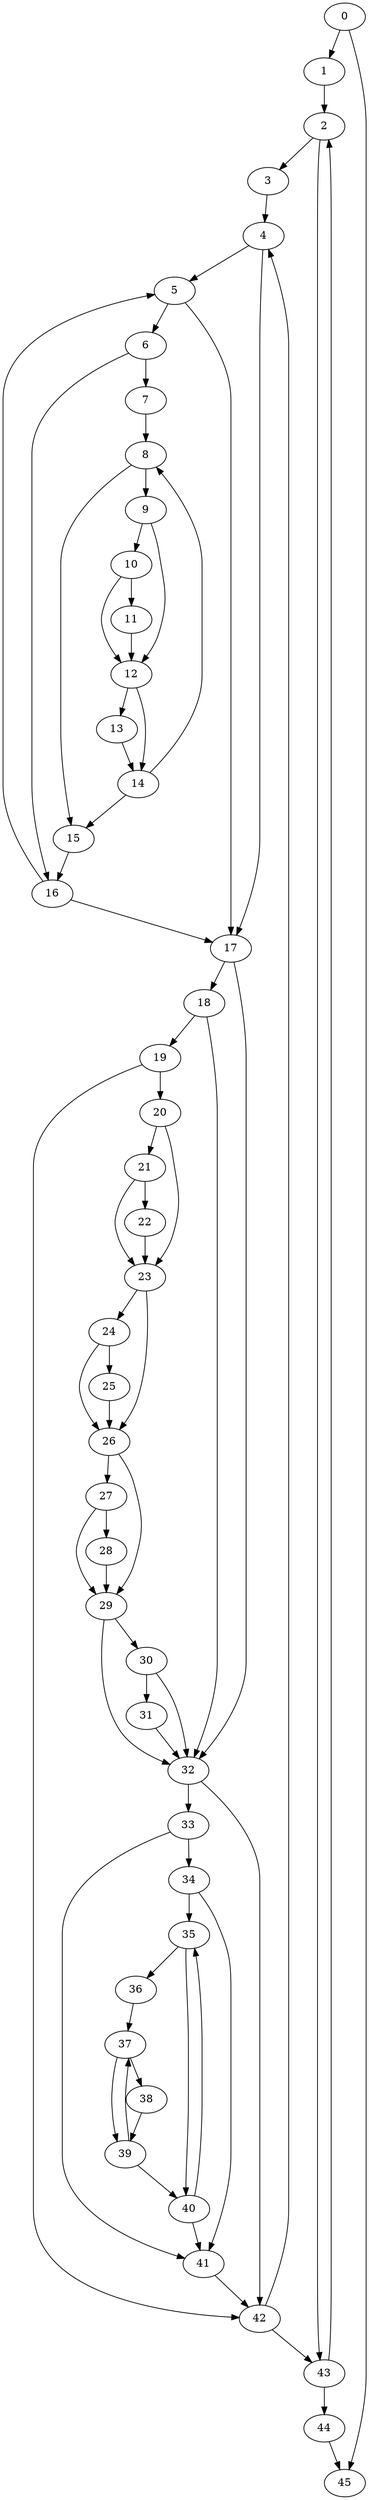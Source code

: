 digraph {
	0
	1
	2
	3
	4
	5
	6
	7
	8
	9
	10
	11
	12
	13
	14
	15
	16
	17
	18
	19
	20
	21
	22
	23
	24
	25
	26
	27
	28
	29
	30
	31
	32
	33
	34
	35
	36
	37
	38
	39
	40
	41
	42
	43
	44
	45
	2 -> 3
	4 -> 5
	16 -> 5
	7 -> 8
	14 -> 8
	9 -> 12
	10 -> 12
	11 -> 12
	21 -> 22
	32 -> 33
	43 -> 44
	0 -> 45
	44 -> 45
	26 -> 27
	9 -> 10
	1 -> 2
	43 -> 2
	12 -> 13
	8 -> 15
	14 -> 15
	16 -> 17
	4 -> 17
	5 -> 17
	19 -> 20
	30 -> 31
	0 -> 1
	17 -> 18
	18 -> 19
	37 -> 39
	38 -> 39
	19 -> 42
	32 -> 42
	41 -> 42
	15 -> 16
	6 -> 16
	8 -> 9
	23 -> 24
	35 -> 36
	6 -> 7
	5 -> 6
	10 -> 11
	12 -> 14
	13 -> 14
	20 -> 21
	29 -> 30
	34 -> 35
	40 -> 35
	42 -> 4
	3 -> 4
	25 -> 26
	23 -> 26
	24 -> 26
	27 -> 28
	36 -> 37
	39 -> 37
	2 -> 43
	42 -> 43
	24 -> 25
	26 -> 29
	27 -> 29
	28 -> 29
	17 -> 32
	18 -> 32
	29 -> 32
	30 -> 32
	31 -> 32
	33 -> 34
	37 -> 38
	35 -> 40
	39 -> 40
	33 -> 41
	34 -> 41
	40 -> 41
	20 -> 23
	21 -> 23
	22 -> 23
}
